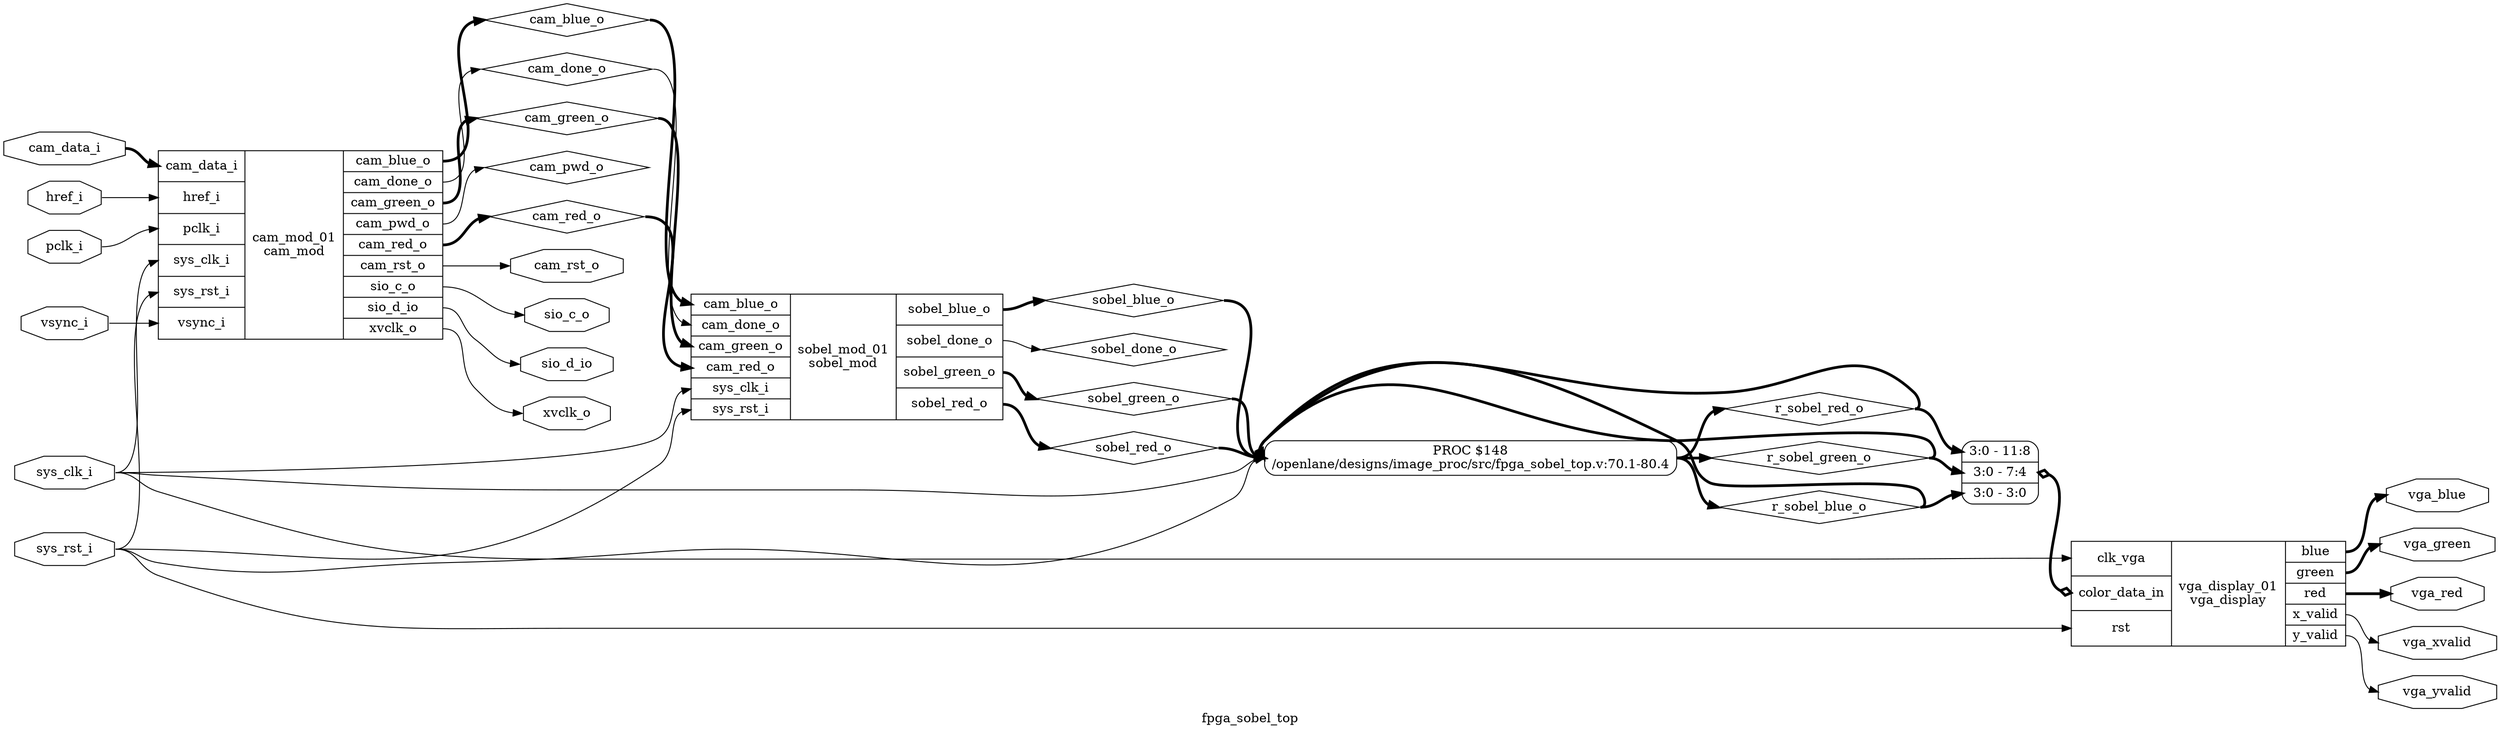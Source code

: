digraph "fpga_sobel_top" {
label="fpga_sobel_top";
rankdir="LR";
remincross=true;
n1 [ shape=diamond, label="cam_pwd_o", color="black", fontcolor="black" ];
n5 [ shape=diamond, label="r_sobel_blue_o", color="black", fontcolor="black" ];
n6 [ shape=diamond, label="r_sobel_green_o", color="black", fontcolor="black" ];
n7 [ shape=diamond, label="r_sobel_red_o", color="black", fontcolor="black" ];
n8 [ shape=diamond, label="sobel_done_o", color="black", fontcolor="black" ];
n9 [ shape=diamond, label="sobel_blue_o", color="black", fontcolor="black" ];
n10 [ shape=diamond, label="sobel_green_o", color="black", fontcolor="black" ];
n11 [ shape=diamond, label="sobel_red_o", color="black", fontcolor="black" ];
n12 [ shape=diamond, label="cam_done_o", color="black", fontcolor="black" ];
n13 [ shape=diamond, label="cam_blue_o", color="black", fontcolor="black" ];
n14 [ shape=diamond, label="cam_green_o", color="black", fontcolor="black" ];
n15 [ shape=diamond, label="cam_red_o", color="black", fontcolor="black" ];
n16 [ shape=octagon, label="vga_green", color="black", fontcolor="black" ];
n17 [ shape=octagon, label="vga_blue", color="black", fontcolor="black" ];
n18 [ shape=octagon, label="vga_red", color="black", fontcolor="black" ];
n19 [ shape=octagon, label="vga_yvalid", color="black", fontcolor="black" ];
n20 [ shape=octagon, label="vga_xvalid", color="black", fontcolor="black" ];
n21 [ shape=octagon, label="cam_data_i", color="black", fontcolor="black" ];
n22 [ shape=octagon, label="pclk_i", color="black", fontcolor="black" ];
n23 [ shape=octagon, label="href_i", color="black", fontcolor="black" ];
n24 [ shape=octagon, label="vsync_i", color="black", fontcolor="black" ];
n25 [ shape=octagon, label="cam_rst_o", color="black", fontcolor="black" ];
n26 [ shape=octagon, label="sio_d_io", color="black", fontcolor="black" ];
n27 [ shape=octagon, label="sio_c_o", color="black", fontcolor="black" ];
n28 [ shape=octagon, label="xvclk_o", color="black", fontcolor="black" ];
n29 [ shape=octagon, label="sys_rst_i", color="black", fontcolor="black" ];
n30 [ shape=octagon, label="sys_clk_i", color="black", fontcolor="black" ];
c39 [ shape=record, label="{{<p31> clk_vga|<p32> color_data_in|<p33> rst}|vga_display_01\nvga_display|{<p34> blue|<p35> green|<p36> red|<p37> x_valid|<p38> y_valid}}",  ];
x0 [ shape=record, style=rounded, label="<s2> 3:0 - 11:8 |<s1> 3:0 - 7:4 |<s0> 3:0 - 3:0 ", color="black", fontcolor="black" ];
x0:e -> c39:p32:w [arrowhead=odiamond, arrowtail=odiamond, dir=both, color="black", fontcolor="black", style="setlinewidth(3)", label=""];
c40 [ shape=record, label="{{<p13> cam_blue_o|<p12> cam_done_o|<p14> cam_green_o|<p15> cam_red_o|<p30> sys_clk_i|<p29> sys_rst_i}|sobel_mod_01\nsobel_mod|{<p9> sobel_blue_o|<p8> sobel_done_o|<p10> sobel_green_o|<p11> sobel_red_o}}",  ];
c41 [ shape=record, label="{{<p21> cam_data_i|<p23> href_i|<p22> pclk_i|<p30> sys_clk_i|<p29> sys_rst_i|<p24> vsync_i}|cam_mod_01\ncam_mod|{<p13> cam_blue_o|<p12> cam_done_o|<p14> cam_green_o|<p1> cam_pwd_o|<p15> cam_red_o|<p25> cam_rst_o|<p27> sio_c_o|<p26> sio_d_io|<p28> xvclk_o}}",  ];
p1 [shape=box, style=rounded, label="PROC $148\n/openlane/designs/image_proc/src/fpga_sobel_top.v:70.1-80.4"];
c41:p1:e -> n1:w [color="black", fontcolor="black", label=""];
c40:p10:e -> n10:w [color="black", fontcolor="black", style="setlinewidth(3)", label=""];
n10:e -> p1:w [color="black", fontcolor="black", style="setlinewidth(3)", label=""];
c40:p11:e -> n11:w [color="black", fontcolor="black", style="setlinewidth(3)", label=""];
n11:e -> p1:w [color="black", fontcolor="black", style="setlinewidth(3)", label=""];
c41:p12:e -> n12:w [color="black", fontcolor="black", label=""];
n12:e -> c40:p12:w [color="black", fontcolor="black", label=""];
c41:p13:e -> n13:w [color="black", fontcolor="black", style="setlinewidth(3)", label=""];
n13:e -> c40:p13:w [color="black", fontcolor="black", style="setlinewidth(3)", label=""];
c41:p14:e -> n14:w [color="black", fontcolor="black", style="setlinewidth(3)", label=""];
n14:e -> c40:p14:w [color="black", fontcolor="black", style="setlinewidth(3)", label=""];
c41:p15:e -> n15:w [color="black", fontcolor="black", style="setlinewidth(3)", label=""];
n15:e -> c40:p15:w [color="black", fontcolor="black", style="setlinewidth(3)", label=""];
c39:p35:e -> n16:w [color="black", fontcolor="black", style="setlinewidth(3)", label=""];
c39:p34:e -> n17:w [color="black", fontcolor="black", style="setlinewidth(3)", label=""];
c39:p36:e -> n18:w [color="black", fontcolor="black", style="setlinewidth(3)", label=""];
c39:p38:e -> n19:w [color="black", fontcolor="black", label=""];
c39:p37:e -> n20:w [color="black", fontcolor="black", label=""];
n21:e -> c41:p21:w [color="black", fontcolor="black", style="setlinewidth(3)", label=""];
n22:e -> c41:p22:w [color="black", fontcolor="black", label=""];
n23:e -> c41:p23:w [color="black", fontcolor="black", label=""];
n24:e -> c41:p24:w [color="black", fontcolor="black", label=""];
c41:p25:e -> n25:w [color="black", fontcolor="black", label=""];
c41:p26:e -> n26:w [color="black", fontcolor="black", label=""];
c41:p27:e -> n27:w [color="black", fontcolor="black", label=""];
c41:p28:e -> n28:w [color="black", fontcolor="black", label=""];
n29:e -> c39:p33:w [color="black", fontcolor="black", label=""];
n29:e -> c40:p29:w [color="black", fontcolor="black", label=""];
n29:e -> c41:p29:w [color="black", fontcolor="black", label=""];
n29:e -> p1:w [color="black", fontcolor="black", label=""];
n30:e -> c39:p31:w [color="black", fontcolor="black", label=""];
n30:e -> c40:p30:w [color="black", fontcolor="black", label=""];
n30:e -> c41:p30:w [color="black", fontcolor="black", label=""];
n30:e -> p1:w [color="black", fontcolor="black", label=""];
p1:e -> n5:w [color="black", fontcolor="black", style="setlinewidth(3)", label=""];
n5:e -> p1:w [color="black", fontcolor="black", style="setlinewidth(3)", label=""];
n5:e -> x0:s0:w [color="black", fontcolor="black", style="setlinewidth(3)", label=""];
p1:e -> n6:w [color="black", fontcolor="black", style="setlinewidth(3)", label=""];
n6:e -> p1:w [color="black", fontcolor="black", style="setlinewidth(3)", label=""];
n6:e -> x0:s1:w [color="black", fontcolor="black", style="setlinewidth(3)", label=""];
p1:e -> n7:w [color="black", fontcolor="black", style="setlinewidth(3)", label=""];
n7:e -> p1:w [color="black", fontcolor="black", style="setlinewidth(3)", label=""];
n7:e -> x0:s2:w [color="black", fontcolor="black", style="setlinewidth(3)", label=""];
c40:p8:e -> n8:w [color="black", fontcolor="black", label=""];
c40:p9:e -> n9:w [color="black", fontcolor="black", style="setlinewidth(3)", label=""];
n9:e -> p1:w [color="black", fontcolor="black", style="setlinewidth(3)", label=""];
}
